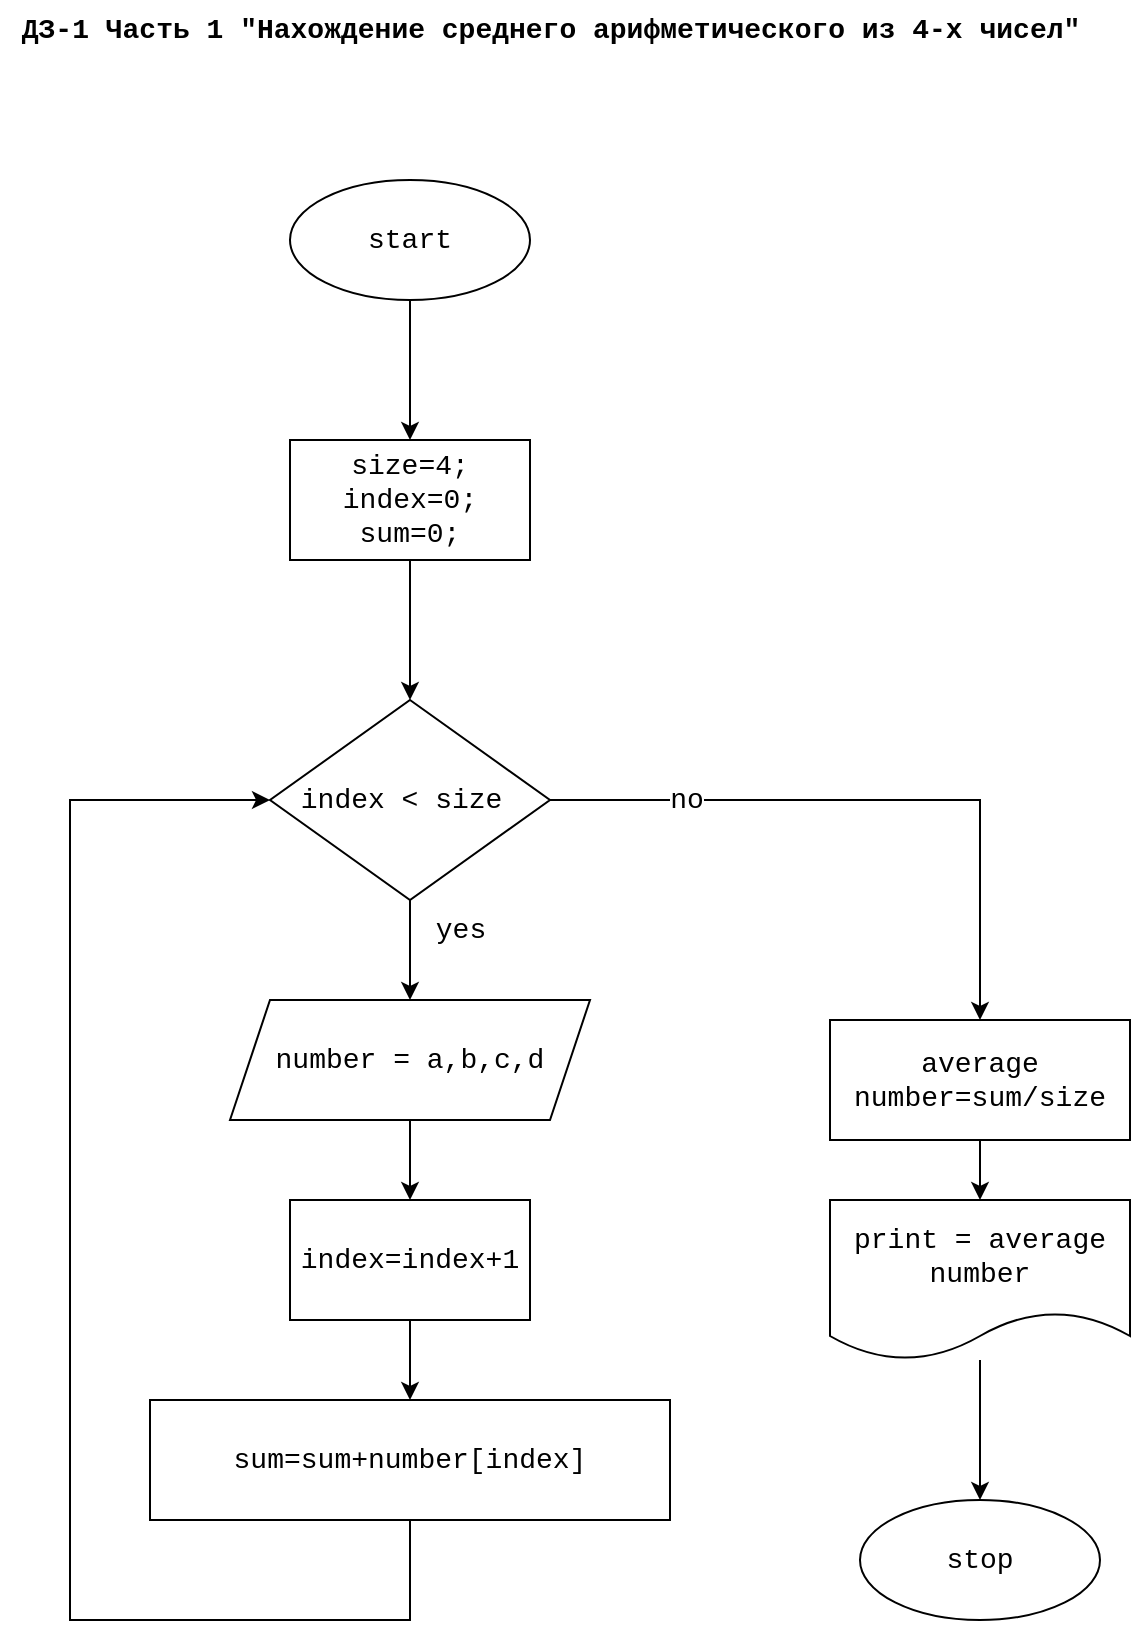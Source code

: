 <mxfile version="20.6.0" type="github">
  <diagram id="PMgIvLA4cq7B3kXyZCFW" name="Страница 1">
    <mxGraphModel dx="1381" dy="802" grid="1" gridSize="10" guides="1" tooltips="1" connect="1" arrows="1" fold="1" page="1" pageScale="1" pageWidth="1169" pageHeight="1654" math="0" shadow="0">
      <root>
        <mxCell id="0" />
        <mxCell id="1" parent="0" />
        <mxCell id="P6CMftSpUowUVF516odp-1" value="ДЗ-1 Часть 1 &quot;Нахождение&amp;nbsp;среднего арифметического из 4-х чисел&quot;" style="text;html=1;align=center;verticalAlign=middle;resizable=0;points=[];autosize=1;strokeColor=none;fillColor=none;fontFamily=Courier New;fontStyle=1;fontSize=14;" parent="1" vertex="1">
          <mxGeometry x="325" y="30" width="550" height="30" as="geometry" />
        </mxCell>
        <mxCell id="P6CMftSpUowUVF516odp-8" style="edgeStyle=orthogonalEdgeStyle;rounded=0;orthogonalLoop=1;jettySize=auto;html=1;fontFamily=Courier New;fontSize=14;" parent="1" source="P6CMftSpUowUVF516odp-2" edge="1">
          <mxGeometry relative="1" as="geometry">
            <mxPoint x="530" y="250" as="targetPoint" />
          </mxGeometry>
        </mxCell>
        <mxCell id="P6CMftSpUowUVF516odp-2" value="start" style="ellipse;whiteSpace=wrap;html=1;fontFamily=Courier New;fontSize=14;" parent="1" vertex="1">
          <mxGeometry x="470" y="120" width="120" height="60" as="geometry" />
        </mxCell>
        <mxCell id="P6CMftSpUowUVF516odp-5" style="edgeStyle=orthogonalEdgeStyle;rounded=0;orthogonalLoop=1;jettySize=auto;html=1;exitX=0.5;exitY=1;exitDx=0;exitDy=0;fontFamily=Courier New;fontSize=14;" parent="1" source="P6CMftSpUowUVF516odp-2" target="P6CMftSpUowUVF516odp-2" edge="1">
          <mxGeometry relative="1" as="geometry" />
        </mxCell>
        <mxCell id="P6CMftSpUowUVF516odp-20" style="edgeStyle=orthogonalEdgeStyle;rounded=0;orthogonalLoop=1;jettySize=auto;html=1;fontFamily=Courier New;fontSize=14;entryX=0.5;entryY=0;entryDx=0;entryDy=0;" parent="1" source="P6CMftSpUowUVF516odp-14" target="P6CMftSpUowUVF516odp-21" edge="1">
          <mxGeometry relative="1" as="geometry">
            <mxPoint x="810.0" y="550" as="targetPoint" />
          </mxGeometry>
        </mxCell>
        <mxCell id="P6CMftSpUowUVF516odp-55" value="no" style="edgeLabel;html=1;align=center;verticalAlign=middle;resizable=0;points=[];fontSize=14;fontFamily=Courier New;" parent="P6CMftSpUowUVF516odp-20" vertex="1" connectable="0">
          <mxGeometry x="-0.707" y="3" relative="1" as="geometry">
            <mxPoint x="20" y="3" as="offset" />
          </mxGeometry>
        </mxCell>
        <mxCell id="P6CMftSpUowUVF516odp-48" value="" style="edgeStyle=orthogonalEdgeStyle;rounded=0;orthogonalLoop=1;jettySize=auto;html=1;fontFamily=Courier New;fontSize=14;" parent="1" source="P6CMftSpUowUVF516odp-14" target="P6CMftSpUowUVF516odp-47" edge="1">
          <mxGeometry relative="1" as="geometry" />
        </mxCell>
        <mxCell id="P6CMftSpUowUVF516odp-14" value="index &amp;lt; size&amp;nbsp;" style="rhombus;whiteSpace=wrap;html=1;fontSize=14;fontFamily=Courier New;rounded=0;" parent="1" vertex="1">
          <mxGeometry x="460" y="380" width="140" height="100" as="geometry" />
        </mxCell>
        <mxCell id="P6CMftSpUowUVF516odp-44" value="" style="edgeStyle=orthogonalEdgeStyle;rounded=0;orthogonalLoop=1;jettySize=auto;html=1;fontFamily=Courier New;fontSize=14;" parent="1" source="P6CMftSpUowUVF516odp-21" target="P6CMftSpUowUVF516odp-43" edge="1">
          <mxGeometry relative="1" as="geometry" />
        </mxCell>
        <mxCell id="P6CMftSpUowUVF516odp-21" value="average number=sum/size" style="whiteSpace=wrap;html=1;fontFamily=Courier New;fontSize=14;" parent="1" vertex="1">
          <mxGeometry x="740" y="540" width="150" height="60" as="geometry" />
        </mxCell>
        <mxCell id="P6CMftSpUowUVF516odp-37" style="edgeStyle=orthogonalEdgeStyle;rounded=0;orthogonalLoop=1;jettySize=auto;html=1;fontFamily=Courier New;fontSize=14;" parent="1" source="P6CMftSpUowUVF516odp-36" target="P6CMftSpUowUVF516odp-14" edge="1">
          <mxGeometry relative="1" as="geometry" />
        </mxCell>
        <mxCell id="P6CMftSpUowUVF516odp-36" value="size=4;&lt;br style=&quot;font-size: 14px;&quot;&gt;index=0;&lt;br style=&quot;font-size: 14px;&quot;&gt;sum=0;" style="whiteSpace=wrap;html=1;fontFamily=Courier New;fontSize=14;" parent="1" vertex="1">
          <mxGeometry x="470" y="250" width="120" height="60" as="geometry" />
        </mxCell>
        <mxCell id="P6CMftSpUowUVF516odp-52" style="edgeStyle=orthogonalEdgeStyle;rounded=0;orthogonalLoop=1;jettySize=auto;html=1;entryX=0.5;entryY=0;entryDx=0;entryDy=0;fontFamily=Courier New;fontSize=14;" parent="1" source="P6CMftSpUowUVF516odp-38" target="P6CMftSpUowUVF516odp-40" edge="1">
          <mxGeometry relative="1" as="geometry">
            <mxPoint x="530" y="720" as="targetPoint" />
          </mxGeometry>
        </mxCell>
        <mxCell id="P6CMftSpUowUVF516odp-38" value="index=index+1" style="whiteSpace=wrap;html=1;fontSize=14;fontFamily=Courier New;rounded=0;" parent="1" vertex="1">
          <mxGeometry x="470" y="630" width="120" height="60" as="geometry" />
        </mxCell>
        <mxCell id="P6CMftSpUowUVF516odp-42" style="edgeStyle=orthogonalEdgeStyle;rounded=0;orthogonalLoop=1;jettySize=auto;html=1;fontFamily=Courier New;fontSize=14;entryX=0;entryY=0.5;entryDx=0;entryDy=0;" parent="1" source="P6CMftSpUowUVF516odp-40" target="P6CMftSpUowUVF516odp-14" edge="1">
          <mxGeometry relative="1" as="geometry">
            <mxPoint x="480" y="430" as="targetPoint" />
            <Array as="points">
              <mxPoint x="530" y="840" />
              <mxPoint x="360" y="840" />
              <mxPoint x="360" y="430" />
            </Array>
          </mxGeometry>
        </mxCell>
        <mxCell id="P6CMftSpUowUVF516odp-40" value="sum=sum+number[index]" style="whiteSpace=wrap;html=1;fontSize=14;fontFamily=Courier New;rounded=0;" parent="1" vertex="1">
          <mxGeometry x="400" y="730" width="260" height="60" as="geometry" />
        </mxCell>
        <mxCell id="P6CMftSpUowUVF516odp-46" value="" style="edgeStyle=orthogonalEdgeStyle;rounded=0;orthogonalLoop=1;jettySize=auto;html=1;fontFamily=Courier New;fontSize=14;" parent="1" source="P6CMftSpUowUVF516odp-43" target="P6CMftSpUowUVF516odp-45" edge="1">
          <mxGeometry relative="1" as="geometry" />
        </mxCell>
        <mxCell id="P6CMftSpUowUVF516odp-43" value="print = average number" style="shape=document;whiteSpace=wrap;html=1;boundedLbl=1;fontSize=14;fontFamily=Courier New;" parent="1" vertex="1">
          <mxGeometry x="740" y="630" width="150" height="80" as="geometry" />
        </mxCell>
        <mxCell id="P6CMftSpUowUVF516odp-45" value="stop" style="ellipse;whiteSpace=wrap;html=1;fontSize=14;fontFamily=Courier New;" parent="1" vertex="1">
          <mxGeometry x="755" y="780" width="120" height="60" as="geometry" />
        </mxCell>
        <mxCell id="P6CMftSpUowUVF516odp-49" style="edgeStyle=orthogonalEdgeStyle;rounded=0;orthogonalLoop=1;jettySize=auto;html=1;entryX=0.5;entryY=0;entryDx=0;entryDy=0;fontFamily=Courier New;fontSize=14;" parent="1" source="P6CMftSpUowUVF516odp-47" target="P6CMftSpUowUVF516odp-38" edge="1">
          <mxGeometry relative="1" as="geometry" />
        </mxCell>
        <mxCell id="P6CMftSpUowUVF516odp-47" value="number = a,b,c,d" style="shape=parallelogram;perimeter=parallelogramPerimeter;whiteSpace=wrap;html=1;fixedSize=1;fontSize=14;fontFamily=Courier New;rounded=0;" parent="1" vertex="1">
          <mxGeometry x="440" y="530" width="180" height="60" as="geometry" />
        </mxCell>
        <mxCell id="P6CMftSpUowUVF516odp-54" value="yes" style="text;html=1;align=center;verticalAlign=middle;resizable=0;points=[];autosize=1;strokeColor=none;fillColor=none;fontSize=14;fontFamily=Courier New;" parent="1" vertex="1">
          <mxGeometry x="530" y="480" width="50" height="30" as="geometry" />
        </mxCell>
      </root>
    </mxGraphModel>
  </diagram>
</mxfile>
